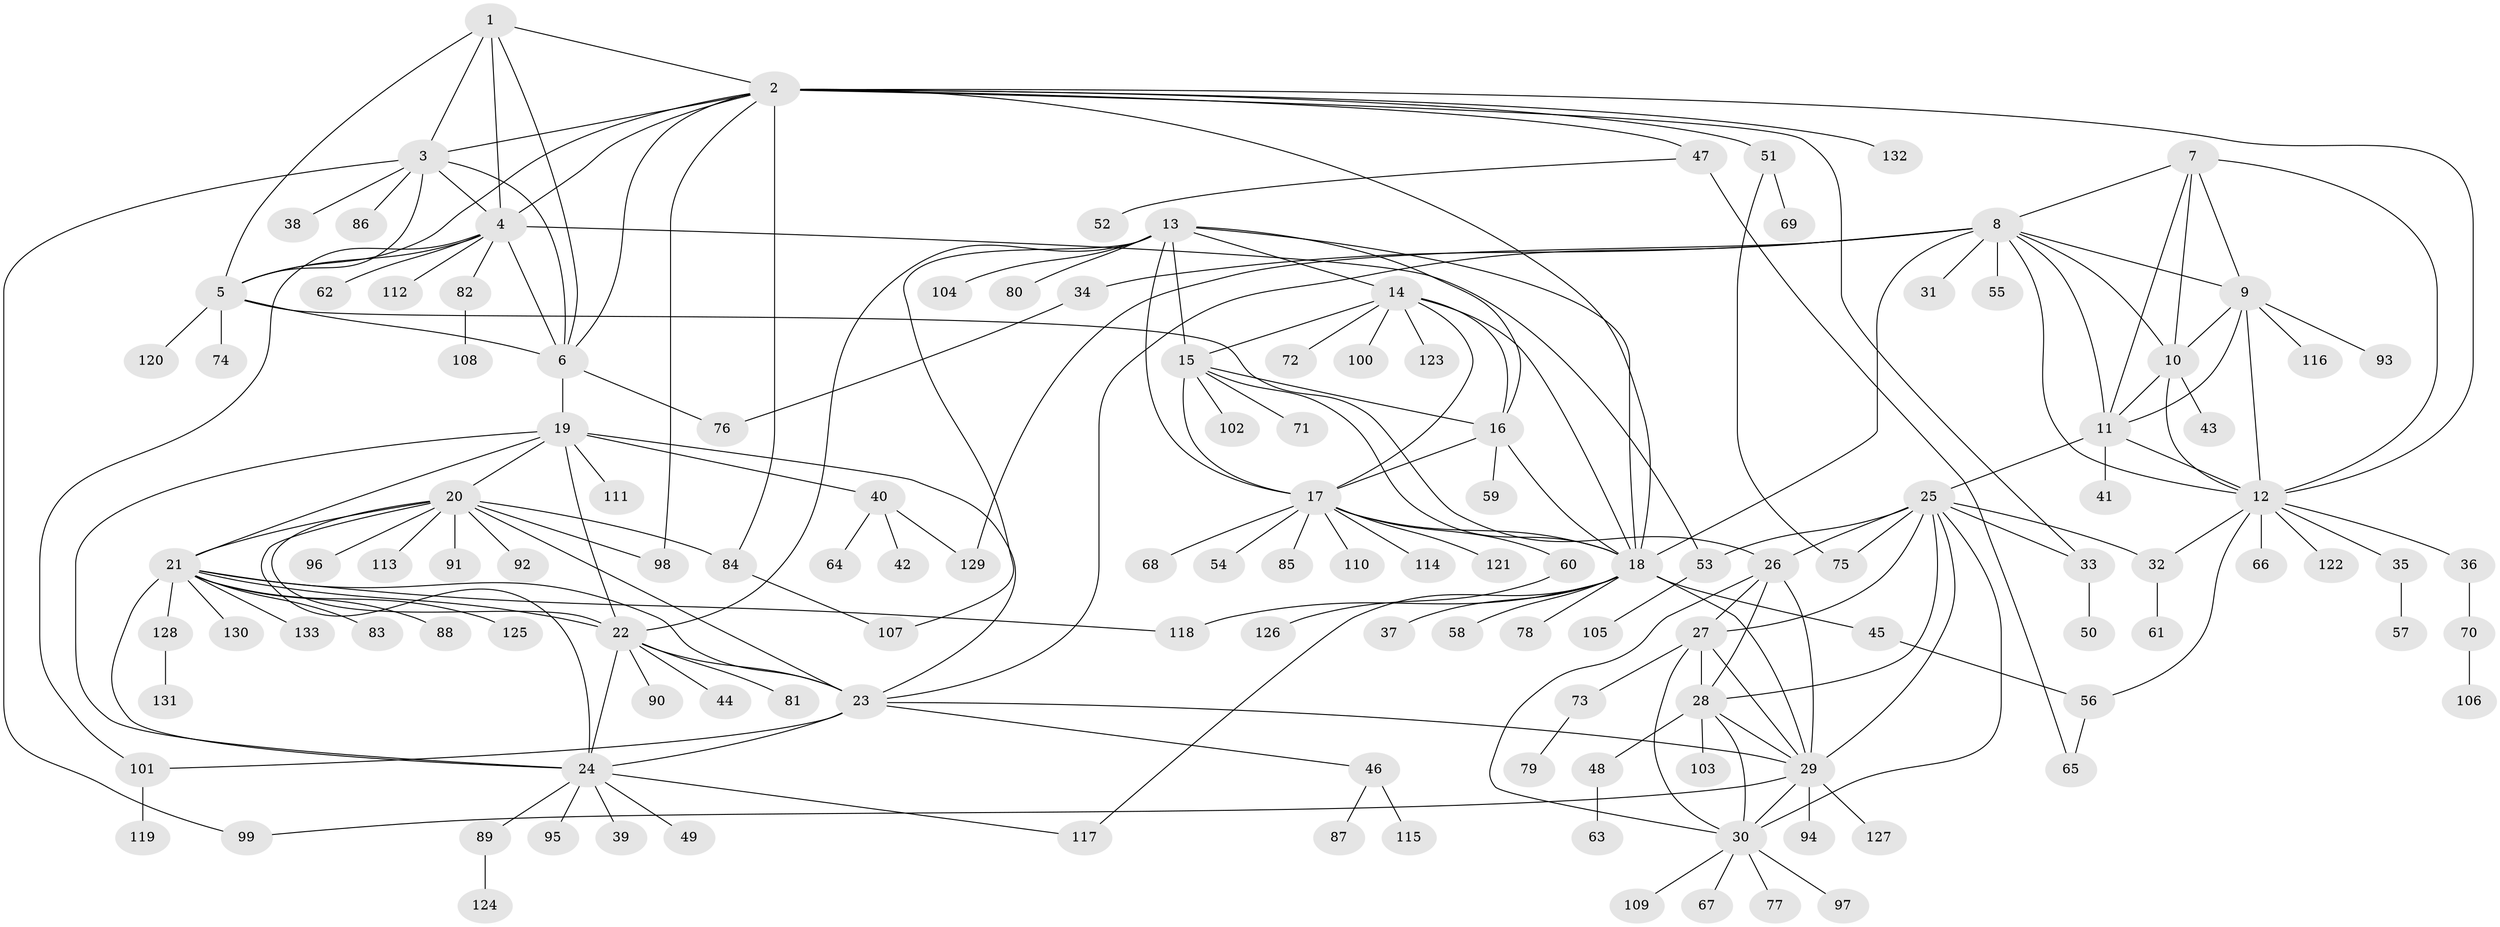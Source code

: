 // coarse degree distribution, {4: 0.019230769230769232, 14: 0.019230769230769232, 6: 0.038461538461538464, 8: 0.019230769230769232, 5: 0.038461538461538464, 11: 0.009615384615384616, 12: 0.009615384615384616, 7: 0.028846153846153848, 20: 0.009615384615384616, 13: 0.009615384615384616, 10: 0.019230769230769232, 15: 0.009615384615384616, 1: 0.5480769230769231, 2: 0.17307692307692307, 3: 0.04807692307692308}
// Generated by graph-tools (version 1.1) at 2025/42/03/06/25 10:42:07]
// undirected, 133 vertices, 203 edges
graph export_dot {
graph [start="1"]
  node [color=gray90,style=filled];
  1;
  2;
  3;
  4;
  5;
  6;
  7;
  8;
  9;
  10;
  11;
  12;
  13;
  14;
  15;
  16;
  17;
  18;
  19;
  20;
  21;
  22;
  23;
  24;
  25;
  26;
  27;
  28;
  29;
  30;
  31;
  32;
  33;
  34;
  35;
  36;
  37;
  38;
  39;
  40;
  41;
  42;
  43;
  44;
  45;
  46;
  47;
  48;
  49;
  50;
  51;
  52;
  53;
  54;
  55;
  56;
  57;
  58;
  59;
  60;
  61;
  62;
  63;
  64;
  65;
  66;
  67;
  68;
  69;
  70;
  71;
  72;
  73;
  74;
  75;
  76;
  77;
  78;
  79;
  80;
  81;
  82;
  83;
  84;
  85;
  86;
  87;
  88;
  89;
  90;
  91;
  92;
  93;
  94;
  95;
  96;
  97;
  98;
  99;
  100;
  101;
  102;
  103;
  104;
  105;
  106;
  107;
  108;
  109;
  110;
  111;
  112;
  113;
  114;
  115;
  116;
  117;
  118;
  119;
  120;
  121;
  122;
  123;
  124;
  125;
  126;
  127;
  128;
  129;
  130;
  131;
  132;
  133;
  1 -- 2;
  1 -- 3;
  1 -- 4;
  1 -- 5;
  1 -- 6;
  2 -- 3;
  2 -- 4;
  2 -- 5;
  2 -- 6;
  2 -- 12;
  2 -- 18;
  2 -- 33;
  2 -- 47;
  2 -- 51;
  2 -- 84;
  2 -- 98;
  2 -- 132;
  3 -- 4;
  3 -- 5;
  3 -- 6;
  3 -- 38;
  3 -- 86;
  3 -- 99;
  4 -- 5;
  4 -- 6;
  4 -- 53;
  4 -- 62;
  4 -- 82;
  4 -- 101;
  4 -- 112;
  5 -- 6;
  5 -- 26;
  5 -- 74;
  5 -- 120;
  6 -- 19;
  6 -- 76;
  7 -- 8;
  7 -- 9;
  7 -- 10;
  7 -- 11;
  7 -- 12;
  8 -- 9;
  8 -- 10;
  8 -- 11;
  8 -- 12;
  8 -- 18;
  8 -- 23;
  8 -- 31;
  8 -- 34;
  8 -- 55;
  8 -- 129;
  9 -- 10;
  9 -- 11;
  9 -- 12;
  9 -- 93;
  9 -- 116;
  10 -- 11;
  10 -- 12;
  10 -- 43;
  11 -- 12;
  11 -- 25;
  11 -- 41;
  12 -- 32;
  12 -- 35;
  12 -- 36;
  12 -- 56;
  12 -- 66;
  12 -- 122;
  13 -- 14;
  13 -- 15;
  13 -- 16;
  13 -- 17;
  13 -- 18;
  13 -- 22;
  13 -- 80;
  13 -- 104;
  13 -- 107;
  14 -- 15;
  14 -- 16;
  14 -- 17;
  14 -- 18;
  14 -- 72;
  14 -- 100;
  14 -- 123;
  15 -- 16;
  15 -- 17;
  15 -- 18;
  15 -- 71;
  15 -- 102;
  16 -- 17;
  16 -- 18;
  16 -- 59;
  17 -- 18;
  17 -- 54;
  17 -- 60;
  17 -- 68;
  17 -- 85;
  17 -- 110;
  17 -- 114;
  17 -- 121;
  18 -- 29;
  18 -- 37;
  18 -- 45;
  18 -- 58;
  18 -- 78;
  18 -- 117;
  18 -- 118;
  19 -- 20;
  19 -- 21;
  19 -- 22;
  19 -- 23;
  19 -- 24;
  19 -- 40;
  19 -- 111;
  20 -- 21;
  20 -- 22;
  20 -- 23;
  20 -- 24;
  20 -- 84;
  20 -- 91;
  20 -- 92;
  20 -- 96;
  20 -- 98;
  20 -- 113;
  21 -- 22;
  21 -- 23;
  21 -- 24;
  21 -- 83;
  21 -- 88;
  21 -- 118;
  21 -- 125;
  21 -- 128;
  21 -- 130;
  21 -- 133;
  22 -- 23;
  22 -- 24;
  22 -- 44;
  22 -- 81;
  22 -- 90;
  23 -- 24;
  23 -- 29;
  23 -- 46;
  23 -- 101;
  24 -- 39;
  24 -- 49;
  24 -- 89;
  24 -- 95;
  24 -- 117;
  25 -- 26;
  25 -- 27;
  25 -- 28;
  25 -- 29;
  25 -- 30;
  25 -- 32;
  25 -- 33;
  25 -- 53;
  25 -- 75;
  26 -- 27;
  26 -- 28;
  26 -- 29;
  26 -- 30;
  27 -- 28;
  27 -- 29;
  27 -- 30;
  27 -- 73;
  28 -- 29;
  28 -- 30;
  28 -- 48;
  28 -- 103;
  29 -- 30;
  29 -- 94;
  29 -- 99;
  29 -- 127;
  30 -- 67;
  30 -- 77;
  30 -- 97;
  30 -- 109;
  32 -- 61;
  33 -- 50;
  34 -- 76;
  35 -- 57;
  36 -- 70;
  40 -- 42;
  40 -- 64;
  40 -- 129;
  45 -- 56;
  46 -- 87;
  46 -- 115;
  47 -- 52;
  47 -- 65;
  48 -- 63;
  51 -- 69;
  51 -- 75;
  53 -- 105;
  56 -- 65;
  60 -- 126;
  70 -- 106;
  73 -- 79;
  82 -- 108;
  84 -- 107;
  89 -- 124;
  101 -- 119;
  128 -- 131;
}
